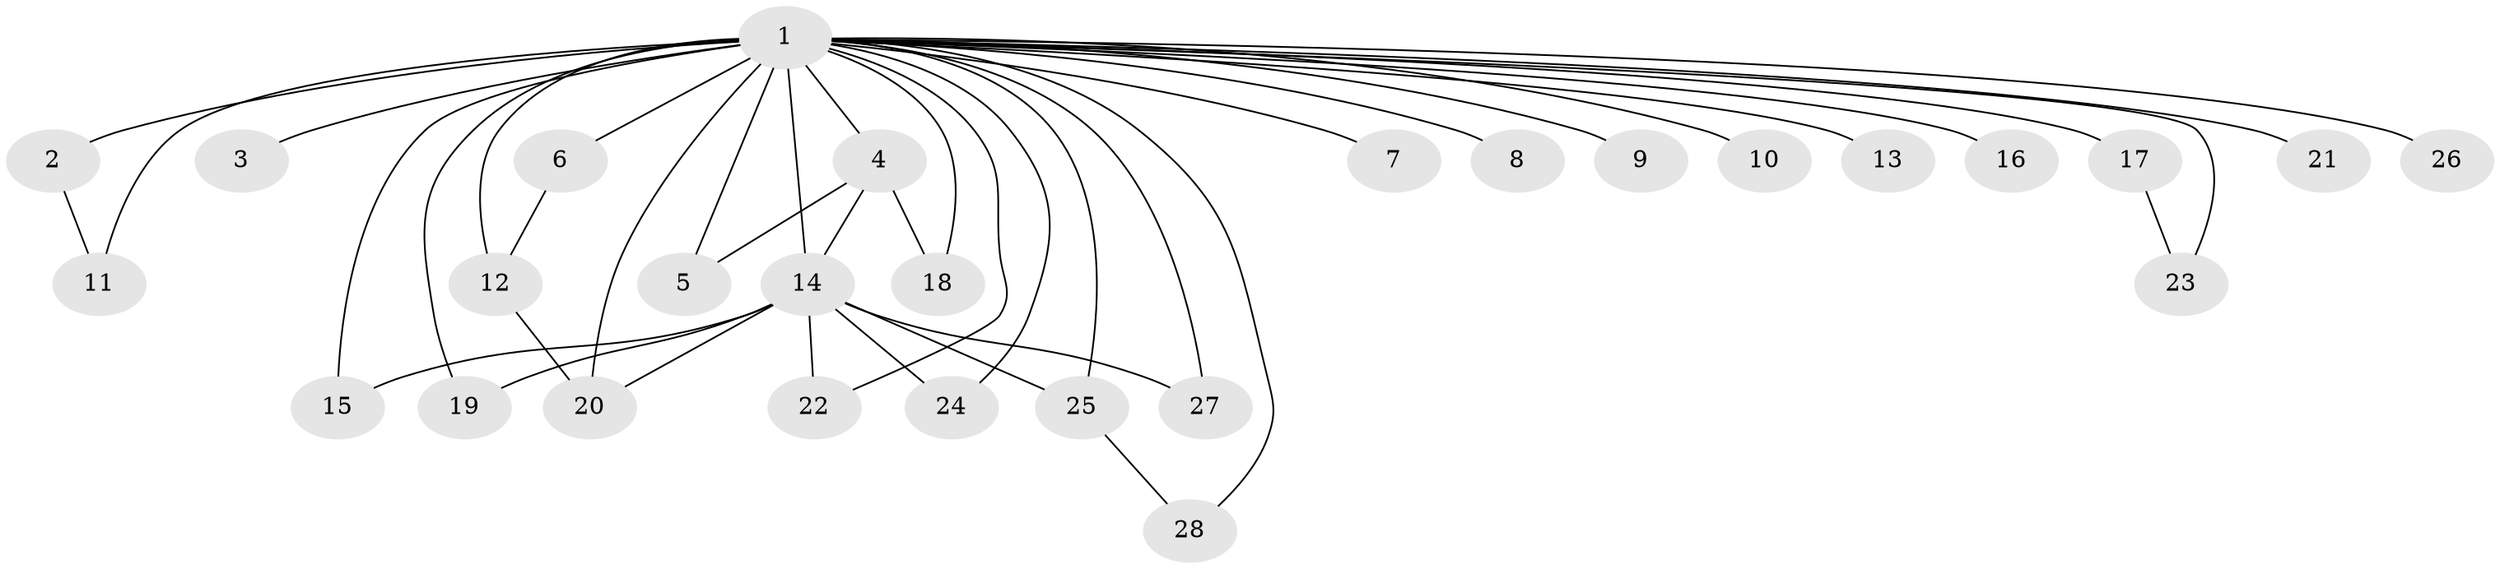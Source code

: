 // original degree distribution, {16: 0.05357142857142857, 12: 0.05357142857142857, 17: 0.03571428571428571, 20: 0.017857142857142856, 23: 0.017857142857142856, 2: 0.5535714285714286, 5: 0.017857142857142856, 3: 0.21428571428571427, 6: 0.017857142857142856, 4: 0.017857142857142856}
// Generated by graph-tools (version 1.1) at 2025/34/03/09/25 02:34:43]
// undirected, 28 vertices, 42 edges
graph export_dot {
graph [start="1"]
  node [color=gray90,style=filled];
  1;
  2;
  3;
  4;
  5;
  6;
  7;
  8;
  9;
  10;
  11;
  12;
  13;
  14;
  15;
  16;
  17;
  18;
  19;
  20;
  21;
  22;
  23;
  24;
  25;
  26;
  27;
  28;
  1 -- 2 [weight=4.0];
  1 -- 3 [weight=2.0];
  1 -- 4 [weight=1.0];
  1 -- 5 [weight=1.0];
  1 -- 6 [weight=1.0];
  1 -- 7 [weight=2.0];
  1 -- 8 [weight=2.0];
  1 -- 9 [weight=2.0];
  1 -- 10 [weight=4.0];
  1 -- 11 [weight=1.0];
  1 -- 12 [weight=1.0];
  1 -- 13 [weight=2.0];
  1 -- 14 [weight=19.0];
  1 -- 15 [weight=1.0];
  1 -- 16 [weight=2.0];
  1 -- 17 [weight=3.0];
  1 -- 18 [weight=1.0];
  1 -- 19 [weight=1.0];
  1 -- 20 [weight=3.0];
  1 -- 21 [weight=2.0];
  1 -- 22 [weight=1.0];
  1 -- 23 [weight=1.0];
  1 -- 24 [weight=1.0];
  1 -- 25 [weight=1.0];
  1 -- 26 [weight=2.0];
  1 -- 27 [weight=1.0];
  1 -- 28 [weight=1.0];
  2 -- 11 [weight=1.0];
  4 -- 5 [weight=1.0];
  4 -- 14 [weight=1.0];
  4 -- 18 [weight=1.0];
  6 -- 12 [weight=1.0];
  12 -- 20 [weight=1.0];
  14 -- 15 [weight=1.0];
  14 -- 19 [weight=1.0];
  14 -- 20 [weight=1.0];
  14 -- 22 [weight=1.0];
  14 -- 24 [weight=1.0];
  14 -- 25 [weight=1.0];
  14 -- 27 [weight=1.0];
  17 -- 23 [weight=1.0];
  25 -- 28 [weight=1.0];
}
